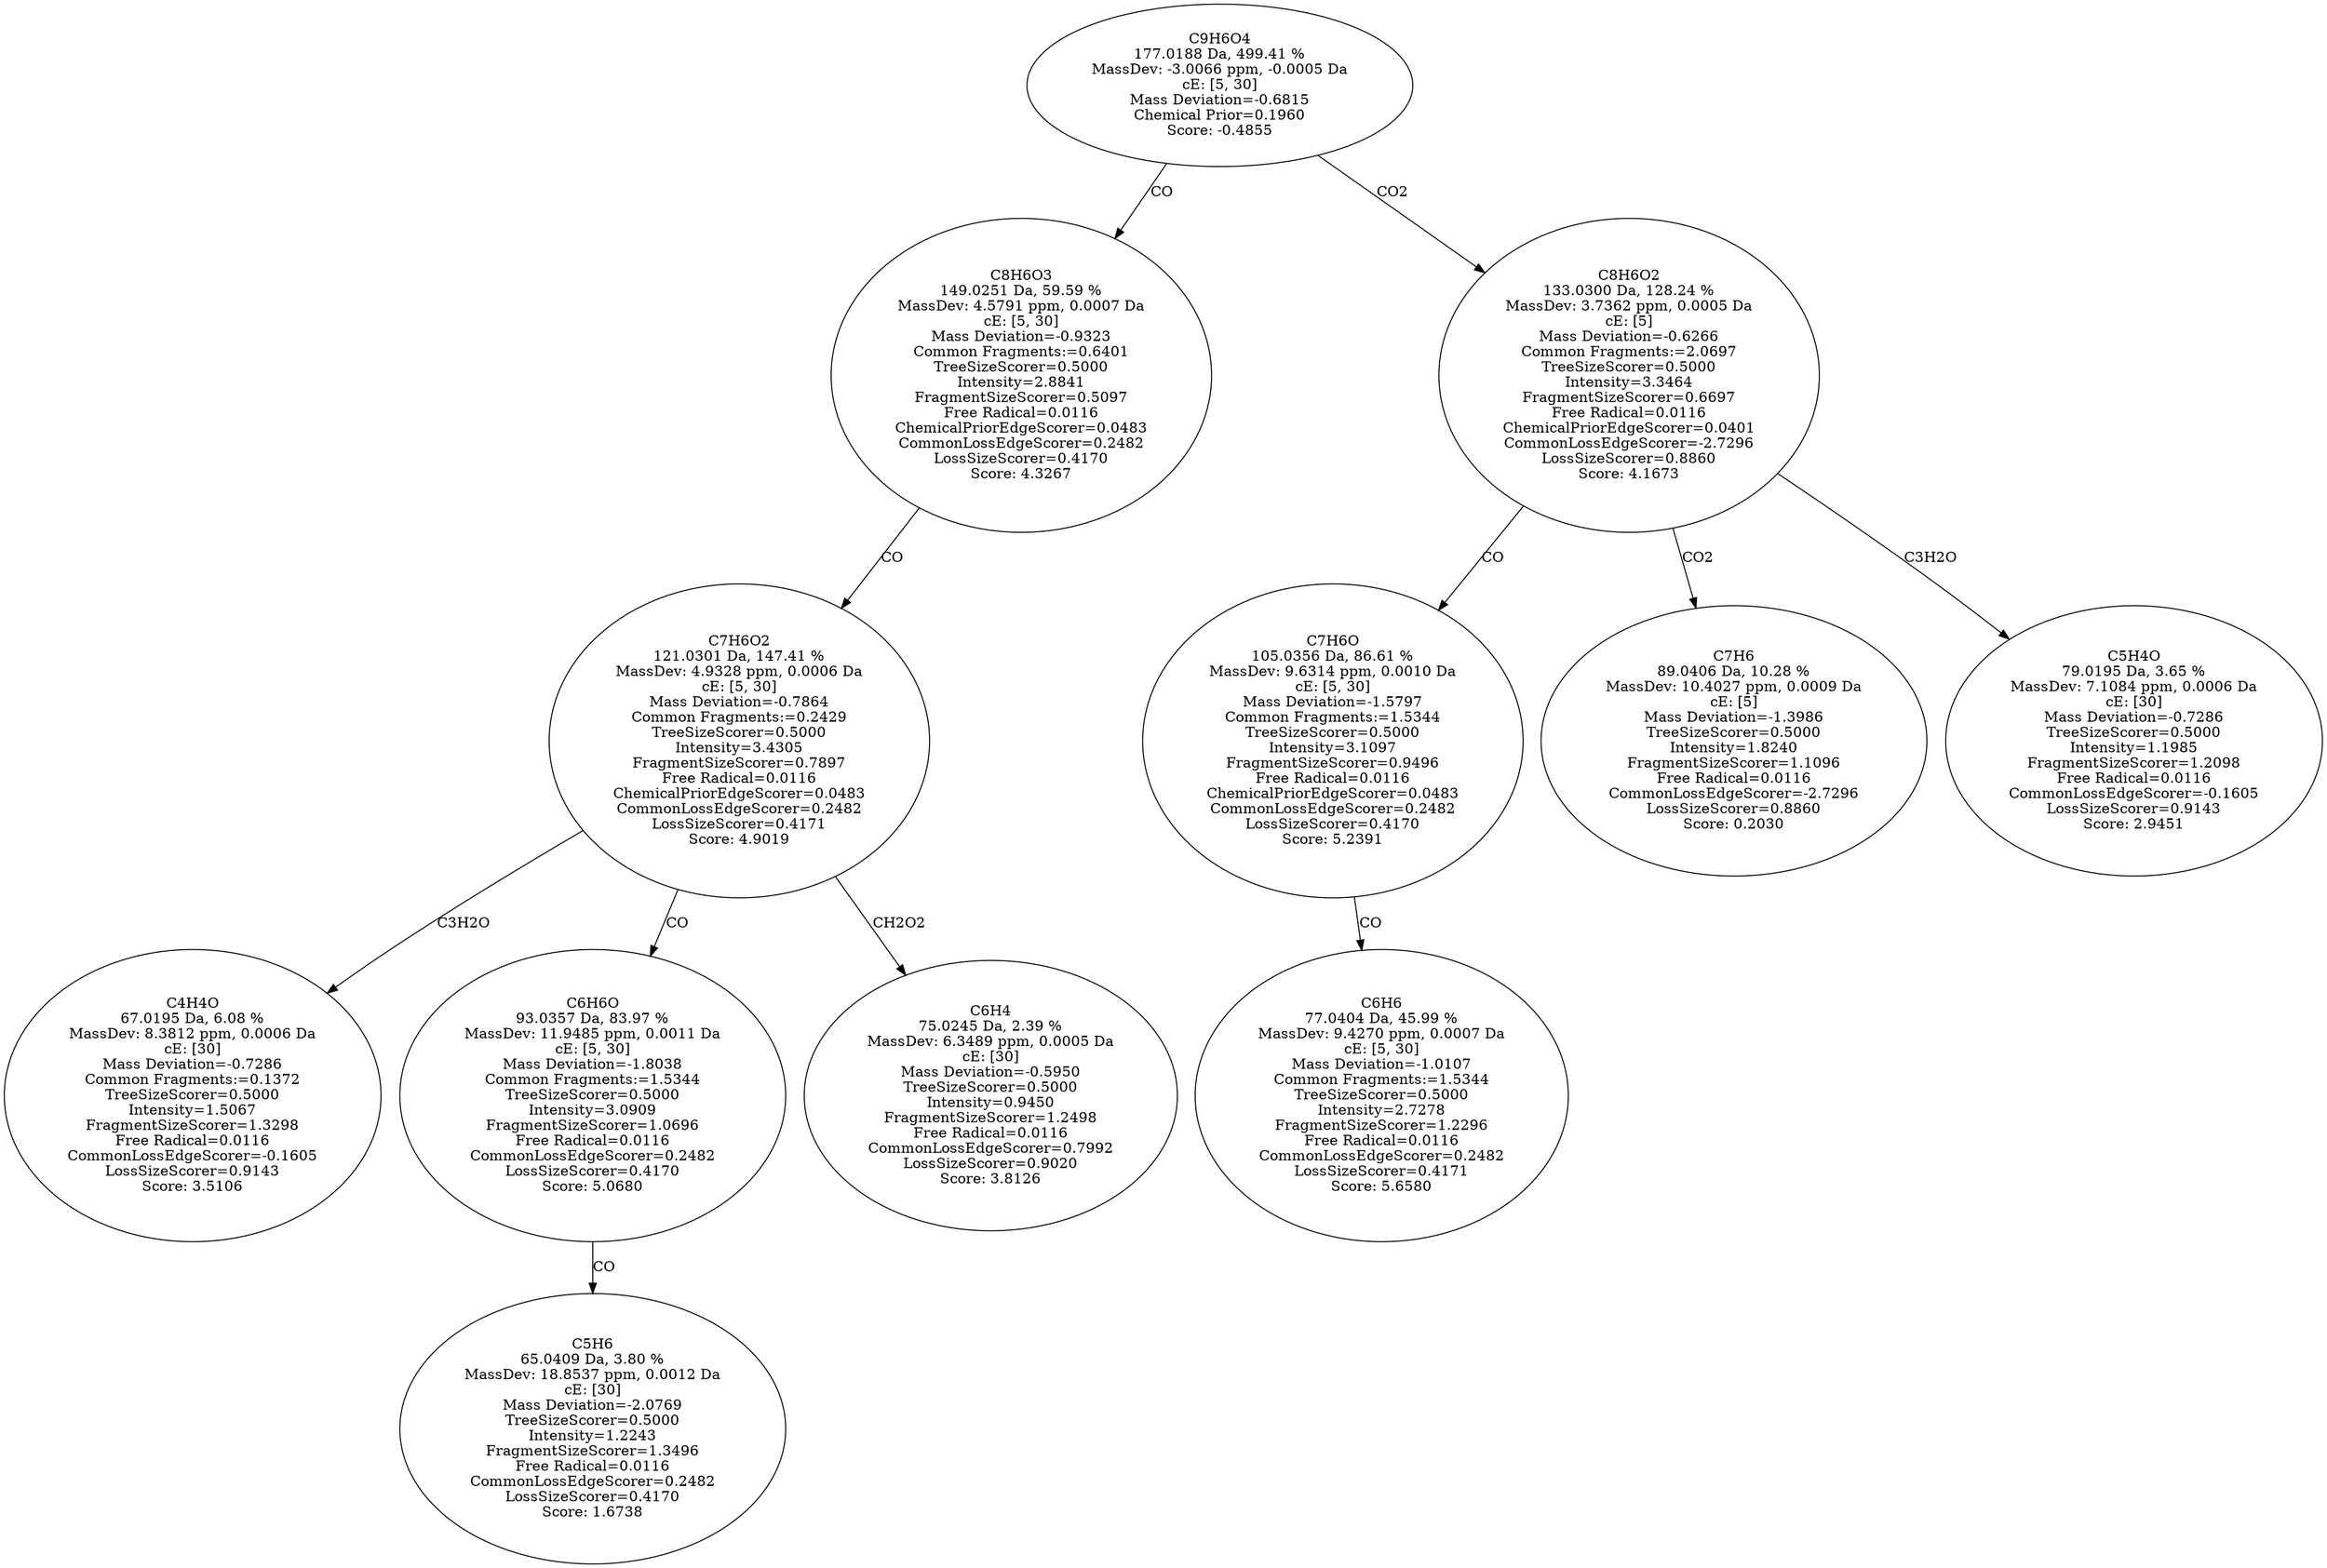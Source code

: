 strict digraph {
v1 [label="C4H4O\n67.0195 Da, 6.08 %\nMassDev: 8.3812 ppm, 0.0006 Da\ncE: [30]\nMass Deviation=-0.7286\nCommon Fragments:=0.1372\nTreeSizeScorer=0.5000\nIntensity=1.5067\nFragmentSizeScorer=1.3298\nFree Radical=0.0116\nCommonLossEdgeScorer=-0.1605\nLossSizeScorer=0.9143\nScore: 3.5106"];
v2 [label="C5H6\n65.0409 Da, 3.80 %\nMassDev: 18.8537 ppm, 0.0012 Da\ncE: [30]\nMass Deviation=-2.0769\nTreeSizeScorer=0.5000\nIntensity=1.2243\nFragmentSizeScorer=1.3496\nFree Radical=0.0116\nCommonLossEdgeScorer=0.2482\nLossSizeScorer=0.4170\nScore: 1.6738"];
v3 [label="C6H6O\n93.0357 Da, 83.97 %\nMassDev: 11.9485 ppm, 0.0011 Da\ncE: [5, 30]\nMass Deviation=-1.8038\nCommon Fragments:=1.5344\nTreeSizeScorer=0.5000\nIntensity=3.0909\nFragmentSizeScorer=1.0696\nFree Radical=0.0116\nCommonLossEdgeScorer=0.2482\nLossSizeScorer=0.4170\nScore: 5.0680"];
v4 [label="C6H4\n75.0245 Da, 2.39 %\nMassDev: 6.3489 ppm, 0.0005 Da\ncE: [30]\nMass Deviation=-0.5950\nTreeSizeScorer=0.5000\nIntensity=0.9450\nFragmentSizeScorer=1.2498\nFree Radical=0.0116\nCommonLossEdgeScorer=0.7992\nLossSizeScorer=0.9020\nScore: 3.8126"];
v5 [label="C7H6O2\n121.0301 Da, 147.41 %\nMassDev: 4.9328 ppm, 0.0006 Da\ncE: [5, 30]\nMass Deviation=-0.7864\nCommon Fragments:=0.2429\nTreeSizeScorer=0.5000\nIntensity=3.4305\nFragmentSizeScorer=0.7897\nFree Radical=0.0116\nChemicalPriorEdgeScorer=0.0483\nCommonLossEdgeScorer=0.2482\nLossSizeScorer=0.4171\nScore: 4.9019"];
v6 [label="C8H6O3\n149.0251 Da, 59.59 %\nMassDev: 4.5791 ppm, 0.0007 Da\ncE: [5, 30]\nMass Deviation=-0.9323\nCommon Fragments:=0.6401\nTreeSizeScorer=0.5000\nIntensity=2.8841\nFragmentSizeScorer=0.5097\nFree Radical=0.0116\nChemicalPriorEdgeScorer=0.0483\nCommonLossEdgeScorer=0.2482\nLossSizeScorer=0.4170\nScore: 4.3267"];
v7 [label="C6H6\n77.0404 Da, 45.99 %\nMassDev: 9.4270 ppm, 0.0007 Da\ncE: [5, 30]\nMass Deviation=-1.0107\nCommon Fragments:=1.5344\nTreeSizeScorer=0.5000\nIntensity=2.7278\nFragmentSizeScorer=1.2296\nFree Radical=0.0116\nCommonLossEdgeScorer=0.2482\nLossSizeScorer=0.4171\nScore: 5.6580"];
v8 [label="C7H6O\n105.0356 Da, 86.61 %\nMassDev: 9.6314 ppm, 0.0010 Da\ncE: [5, 30]\nMass Deviation=-1.5797\nCommon Fragments:=1.5344\nTreeSizeScorer=0.5000\nIntensity=3.1097\nFragmentSizeScorer=0.9496\nFree Radical=0.0116\nChemicalPriorEdgeScorer=0.0483\nCommonLossEdgeScorer=0.2482\nLossSizeScorer=0.4170\nScore: 5.2391"];
v9 [label="C7H6\n89.0406 Da, 10.28 %\nMassDev: 10.4027 ppm, 0.0009 Da\ncE: [5]\nMass Deviation=-1.3986\nTreeSizeScorer=0.5000\nIntensity=1.8240\nFragmentSizeScorer=1.1096\nFree Radical=0.0116\nCommonLossEdgeScorer=-2.7296\nLossSizeScorer=0.8860\nScore: 0.2030"];
v10 [label="C5H4O\n79.0195 Da, 3.65 %\nMassDev: 7.1084 ppm, 0.0006 Da\ncE: [30]\nMass Deviation=-0.7286\nTreeSizeScorer=0.5000\nIntensity=1.1985\nFragmentSizeScorer=1.2098\nFree Radical=0.0116\nCommonLossEdgeScorer=-0.1605\nLossSizeScorer=0.9143\nScore: 2.9451"];
v11 [label="C8H6O2\n133.0300 Da, 128.24 %\nMassDev: 3.7362 ppm, 0.0005 Da\ncE: [5]\nMass Deviation=-0.6266\nCommon Fragments:=2.0697\nTreeSizeScorer=0.5000\nIntensity=3.3464\nFragmentSizeScorer=0.6697\nFree Radical=0.0116\nChemicalPriorEdgeScorer=0.0401\nCommonLossEdgeScorer=-2.7296\nLossSizeScorer=0.8860\nScore: 4.1673"];
v12 [label="C9H6O4\n177.0188 Da, 499.41 %\nMassDev: -3.0066 ppm, -0.0005 Da\ncE: [5, 30]\nMass Deviation=-0.6815\nChemical Prior=0.1960\nScore: -0.4855"];
v5 -> v1 [label="C3H2O"];
v3 -> v2 [label="CO"];
v5 -> v3 [label="CO"];
v5 -> v4 [label="CH2O2"];
v6 -> v5 [label="CO"];
v12 -> v6 [label="CO"];
v8 -> v7 [label="CO"];
v11 -> v8 [label="CO"];
v11 -> v9 [label="CO2"];
v11 -> v10 [label="C3H2O"];
v12 -> v11 [label="CO2"];
}
